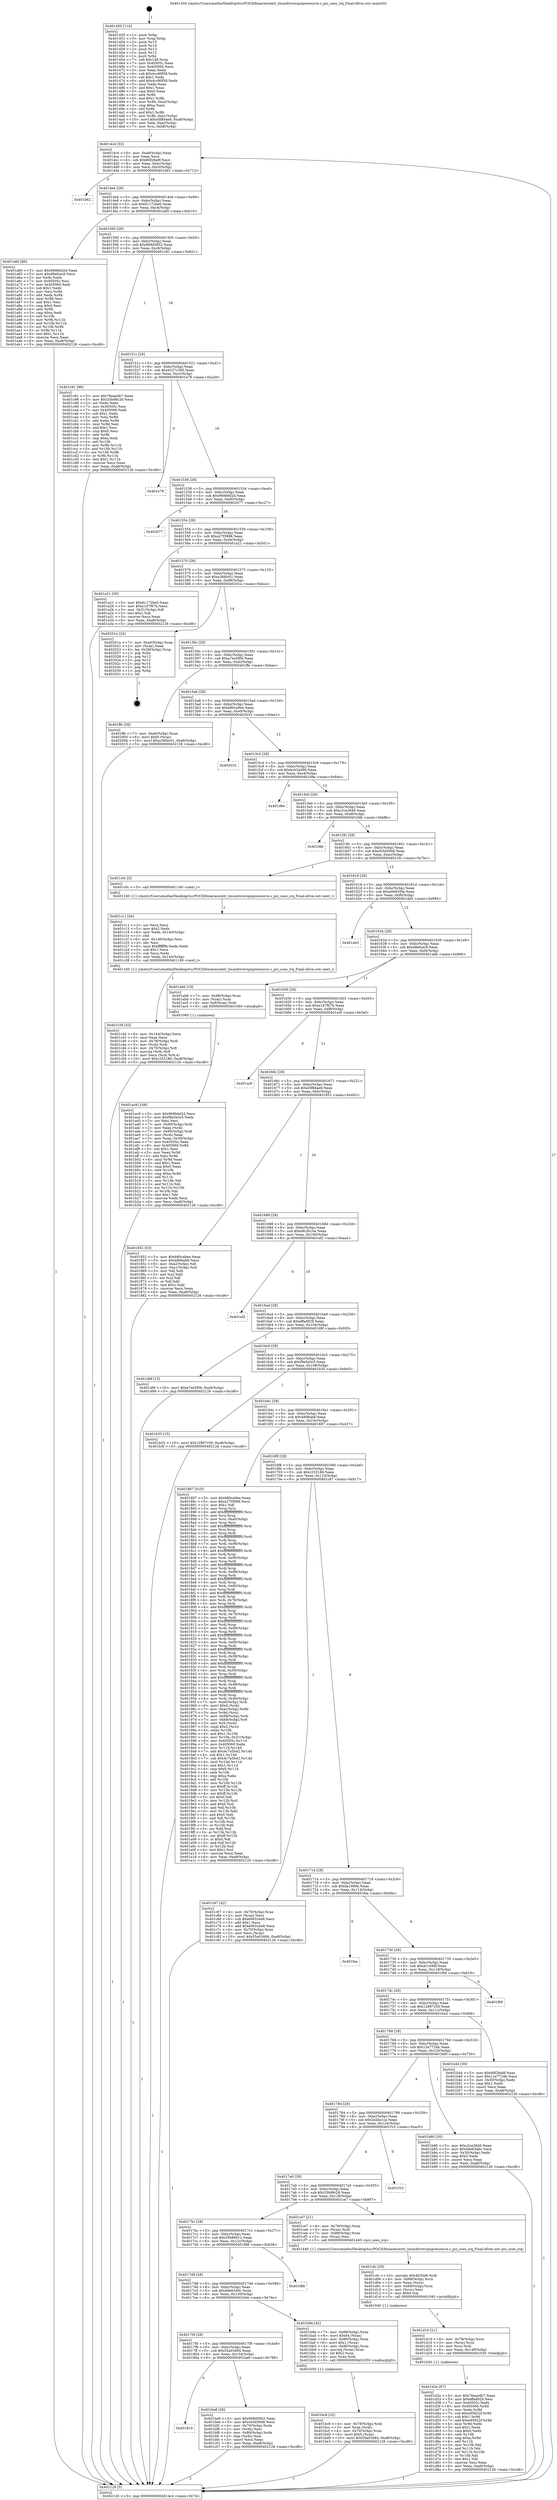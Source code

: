 digraph "0x401450" {
  label = "0x401450 (/mnt/c/Users/mathe/Desktop/tcc/POCII/binaries/extr_linuxdriverspnpresource.c_pci_uses_irq_Final-ollvm.out::main(0))"
  labelloc = "t"
  node[shape=record]

  Entry [label="",width=0.3,height=0.3,shape=circle,fillcolor=black,style=filled]
  "0x4014c4" [label="{
     0x4014c4 [32]\l
     | [instrs]\l
     &nbsp;&nbsp;0x4014c4 \<+6\>: mov -0xa8(%rbp),%eax\l
     &nbsp;&nbsp;0x4014ca \<+2\>: mov %eax,%ecx\l
     &nbsp;&nbsp;0x4014cc \<+6\>: sub $0x80f28a9f,%ecx\l
     &nbsp;&nbsp;0x4014d2 \<+6\>: mov %eax,-0xbc(%rbp)\l
     &nbsp;&nbsp;0x4014d8 \<+6\>: mov %ecx,-0xc0(%rbp)\l
     &nbsp;&nbsp;0x4014de \<+6\>: je 0000000000401b62 \<main+0x712\>\l
  }"]
  "0x401b62" [label="{
     0x401b62\l
  }", style=dashed]
  "0x4014e4" [label="{
     0x4014e4 [28]\l
     | [instrs]\l
     &nbsp;&nbsp;0x4014e4 \<+5\>: jmp 00000000004014e9 \<main+0x99\>\l
     &nbsp;&nbsp;0x4014e9 \<+6\>: mov -0xbc(%rbp),%eax\l
     &nbsp;&nbsp;0x4014ef \<+5\>: sub $0x81172be0,%eax\l
     &nbsp;&nbsp;0x4014f4 \<+6\>: mov %eax,-0xc4(%rbp)\l
     &nbsp;&nbsp;0x4014fa \<+6\>: je 0000000000401a60 \<main+0x610\>\l
  }"]
  Exit [label="",width=0.3,height=0.3,shape=circle,fillcolor=black,style=filled,peripheries=2]
  "0x401a60" [label="{
     0x401a60 [86]\l
     | [instrs]\l
     &nbsp;&nbsp;0x401a60 \<+5\>: mov $0x969b6d2d,%eax\l
     &nbsp;&nbsp;0x401a65 \<+5\>: mov $0xd8efcac9,%ecx\l
     &nbsp;&nbsp;0x401a6a \<+2\>: xor %edx,%edx\l
     &nbsp;&nbsp;0x401a6c \<+7\>: mov 0x40505c,%esi\l
     &nbsp;&nbsp;0x401a73 \<+7\>: mov 0x405060,%edi\l
     &nbsp;&nbsp;0x401a7a \<+3\>: sub $0x1,%edx\l
     &nbsp;&nbsp;0x401a7d \<+3\>: mov %esi,%r8d\l
     &nbsp;&nbsp;0x401a80 \<+3\>: add %edx,%r8d\l
     &nbsp;&nbsp;0x401a83 \<+4\>: imul %r8d,%esi\l
     &nbsp;&nbsp;0x401a87 \<+3\>: and $0x1,%esi\l
     &nbsp;&nbsp;0x401a8a \<+3\>: cmp $0x0,%esi\l
     &nbsp;&nbsp;0x401a8d \<+4\>: sete %r9b\l
     &nbsp;&nbsp;0x401a91 \<+3\>: cmp $0xa,%edi\l
     &nbsp;&nbsp;0x401a94 \<+4\>: setl %r10b\l
     &nbsp;&nbsp;0x401a98 \<+3\>: mov %r9b,%r11b\l
     &nbsp;&nbsp;0x401a9b \<+3\>: and %r10b,%r11b\l
     &nbsp;&nbsp;0x401a9e \<+3\>: xor %r10b,%r9b\l
     &nbsp;&nbsp;0x401aa1 \<+3\>: or %r9b,%r11b\l
     &nbsp;&nbsp;0x401aa4 \<+4\>: test $0x1,%r11b\l
     &nbsp;&nbsp;0x401aa8 \<+3\>: cmovne %ecx,%eax\l
     &nbsp;&nbsp;0x401aab \<+6\>: mov %eax,-0xa8(%rbp)\l
     &nbsp;&nbsp;0x401ab1 \<+5\>: jmp 0000000000402126 \<main+0xcd6\>\l
  }"]
  "0x401500" [label="{
     0x401500 [28]\l
     | [instrs]\l
     &nbsp;&nbsp;0x401500 \<+5\>: jmp 0000000000401505 \<main+0xb5\>\l
     &nbsp;&nbsp;0x401505 \<+6\>: mov -0xbc(%rbp),%eax\l
     &nbsp;&nbsp;0x40150b \<+5\>: sub $0x908d5852,%eax\l
     &nbsp;&nbsp;0x401510 \<+6\>: mov %eax,-0xc8(%rbp)\l
     &nbsp;&nbsp;0x401516 \<+6\>: je 0000000000401c91 \<main+0x841\>\l
  }"]
  "0x401d2e" [label="{
     0x401d2e [97]\l
     | [instrs]\l
     &nbsp;&nbsp;0x401d2e \<+5\>: mov $0x76eae4b7,%eax\l
     &nbsp;&nbsp;0x401d33 \<+5\>: mov $0xeffad929,%esi\l
     &nbsp;&nbsp;0x401d38 \<+7\>: mov 0x40505c,%edx\l
     &nbsp;&nbsp;0x401d3f \<+8\>: mov 0x405060,%r8d\l
     &nbsp;&nbsp;0x401d47 \<+3\>: mov %edx,%r9d\l
     &nbsp;&nbsp;0x401d4a \<+7\>: sub $0xe95622f,%r9d\l
     &nbsp;&nbsp;0x401d51 \<+4\>: sub $0x1,%r9d\l
     &nbsp;&nbsp;0x401d55 \<+7\>: add $0xe95622f,%r9d\l
     &nbsp;&nbsp;0x401d5c \<+4\>: imul %r9d,%edx\l
     &nbsp;&nbsp;0x401d60 \<+3\>: and $0x1,%edx\l
     &nbsp;&nbsp;0x401d63 \<+3\>: cmp $0x0,%edx\l
     &nbsp;&nbsp;0x401d66 \<+4\>: sete %r10b\l
     &nbsp;&nbsp;0x401d6a \<+4\>: cmp $0xa,%r8d\l
     &nbsp;&nbsp;0x401d6e \<+4\>: setl %r11b\l
     &nbsp;&nbsp;0x401d72 \<+3\>: mov %r10b,%bl\l
     &nbsp;&nbsp;0x401d75 \<+3\>: and %r11b,%bl\l
     &nbsp;&nbsp;0x401d78 \<+3\>: xor %r11b,%r10b\l
     &nbsp;&nbsp;0x401d7b \<+3\>: or %r10b,%bl\l
     &nbsp;&nbsp;0x401d7e \<+3\>: test $0x1,%bl\l
     &nbsp;&nbsp;0x401d81 \<+3\>: cmovne %esi,%eax\l
     &nbsp;&nbsp;0x401d84 \<+6\>: mov %eax,-0xa8(%rbp)\l
     &nbsp;&nbsp;0x401d8a \<+5\>: jmp 0000000000402126 \<main+0xcd6\>\l
  }"]
  "0x401c91" [label="{
     0x401c91 [86]\l
     | [instrs]\l
     &nbsp;&nbsp;0x401c91 \<+5\>: mov $0x76eae4b7,%eax\l
     &nbsp;&nbsp;0x401c96 \<+5\>: mov $0x33b98c26,%ecx\l
     &nbsp;&nbsp;0x401c9b \<+2\>: xor %edx,%edx\l
     &nbsp;&nbsp;0x401c9d \<+7\>: mov 0x40505c,%esi\l
     &nbsp;&nbsp;0x401ca4 \<+7\>: mov 0x405060,%edi\l
     &nbsp;&nbsp;0x401cab \<+3\>: sub $0x1,%edx\l
     &nbsp;&nbsp;0x401cae \<+3\>: mov %esi,%r8d\l
     &nbsp;&nbsp;0x401cb1 \<+3\>: add %edx,%r8d\l
     &nbsp;&nbsp;0x401cb4 \<+4\>: imul %r8d,%esi\l
     &nbsp;&nbsp;0x401cb8 \<+3\>: and $0x1,%esi\l
     &nbsp;&nbsp;0x401cbb \<+3\>: cmp $0x0,%esi\l
     &nbsp;&nbsp;0x401cbe \<+4\>: sete %r9b\l
     &nbsp;&nbsp;0x401cc2 \<+3\>: cmp $0xa,%edi\l
     &nbsp;&nbsp;0x401cc5 \<+4\>: setl %r10b\l
     &nbsp;&nbsp;0x401cc9 \<+3\>: mov %r9b,%r11b\l
     &nbsp;&nbsp;0x401ccc \<+3\>: and %r10b,%r11b\l
     &nbsp;&nbsp;0x401ccf \<+3\>: xor %r10b,%r9b\l
     &nbsp;&nbsp;0x401cd2 \<+3\>: or %r9b,%r11b\l
     &nbsp;&nbsp;0x401cd5 \<+4\>: test $0x1,%r11b\l
     &nbsp;&nbsp;0x401cd9 \<+3\>: cmovne %ecx,%eax\l
     &nbsp;&nbsp;0x401cdc \<+6\>: mov %eax,-0xa8(%rbp)\l
     &nbsp;&nbsp;0x401ce2 \<+5\>: jmp 0000000000402126 \<main+0xcd6\>\l
  }"]
  "0x40151c" [label="{
     0x40151c [28]\l
     | [instrs]\l
     &nbsp;&nbsp;0x40151c \<+5\>: jmp 0000000000401521 \<main+0xd1\>\l
     &nbsp;&nbsp;0x401521 \<+6\>: mov -0xbc(%rbp),%eax\l
     &nbsp;&nbsp;0x401527 \<+5\>: sub $0x9227c295,%eax\l
     &nbsp;&nbsp;0x40152c \<+6\>: mov %eax,-0xcc(%rbp)\l
     &nbsp;&nbsp;0x401532 \<+6\>: je 0000000000401e78 \<main+0xa28\>\l
  }"]
  "0x401d19" [label="{
     0x401d19 [21]\l
     | [instrs]\l
     &nbsp;&nbsp;0x401d19 \<+4\>: mov -0x78(%rbp),%rcx\l
     &nbsp;&nbsp;0x401d1d \<+3\>: mov (%rcx),%rcx\l
     &nbsp;&nbsp;0x401d20 \<+3\>: mov %rcx,%rdi\l
     &nbsp;&nbsp;0x401d23 \<+6\>: mov %eax,-0x148(%rbp)\l
     &nbsp;&nbsp;0x401d29 \<+5\>: call 0000000000401030 \<free@plt\>\l
     | [calls]\l
     &nbsp;&nbsp;0x401030 \{1\} (unknown)\l
  }"]
  "0x401e78" [label="{
     0x401e78\l
  }", style=dashed]
  "0x401538" [label="{
     0x401538 [28]\l
     | [instrs]\l
     &nbsp;&nbsp;0x401538 \<+5\>: jmp 000000000040153d \<main+0xed\>\l
     &nbsp;&nbsp;0x40153d \<+6\>: mov -0xbc(%rbp),%eax\l
     &nbsp;&nbsp;0x401543 \<+5\>: sub $0x969b6d2d,%eax\l
     &nbsp;&nbsp;0x401548 \<+6\>: mov %eax,-0xd0(%rbp)\l
     &nbsp;&nbsp;0x40154e \<+6\>: je 0000000000402077 \<main+0xc27\>\l
  }"]
  "0x401cfc" [label="{
     0x401cfc [29]\l
     | [instrs]\l
     &nbsp;&nbsp;0x401cfc \<+10\>: movabs $0x4030d6,%rdi\l
     &nbsp;&nbsp;0x401d06 \<+4\>: mov -0x68(%rbp),%rcx\l
     &nbsp;&nbsp;0x401d0a \<+2\>: mov %eax,(%rcx)\l
     &nbsp;&nbsp;0x401d0c \<+4\>: mov -0x68(%rbp),%rcx\l
     &nbsp;&nbsp;0x401d10 \<+2\>: mov (%rcx),%esi\l
     &nbsp;&nbsp;0x401d12 \<+2\>: mov $0x0,%al\l
     &nbsp;&nbsp;0x401d14 \<+5\>: call 0000000000401040 \<printf@plt\>\l
     | [calls]\l
     &nbsp;&nbsp;0x401040 \{1\} (unknown)\l
  }"]
  "0x402077" [label="{
     0x402077\l
  }", style=dashed]
  "0x401554" [label="{
     0x401554 [28]\l
     | [instrs]\l
     &nbsp;&nbsp;0x401554 \<+5\>: jmp 0000000000401559 \<main+0x109\>\l
     &nbsp;&nbsp;0x401559 \<+6\>: mov -0xbc(%rbp),%eax\l
     &nbsp;&nbsp;0x40155f \<+5\>: sub $0xa27f3888,%eax\l
     &nbsp;&nbsp;0x401564 \<+6\>: mov %eax,-0xd4(%rbp)\l
     &nbsp;&nbsp;0x40156a \<+6\>: je 0000000000401a21 \<main+0x5d1\>\l
  }"]
  "0x401c3d" [label="{
     0x401c3d [42]\l
     | [instrs]\l
     &nbsp;&nbsp;0x401c3d \<+6\>: mov -0x144(%rbp),%ecx\l
     &nbsp;&nbsp;0x401c43 \<+3\>: imul %eax,%ecx\l
     &nbsp;&nbsp;0x401c46 \<+4\>: mov -0x78(%rbp),%rdi\l
     &nbsp;&nbsp;0x401c4a \<+3\>: mov (%rdi),%rdi\l
     &nbsp;&nbsp;0x401c4d \<+4\>: mov -0x70(%rbp),%r8\l
     &nbsp;&nbsp;0x401c51 \<+3\>: movslq (%r8),%r8\l
     &nbsp;&nbsp;0x401c54 \<+4\>: mov %ecx,(%rdi,%r8,4)\l
     &nbsp;&nbsp;0x401c58 \<+10\>: movl $0xc233186,-0xa8(%rbp)\l
     &nbsp;&nbsp;0x401c62 \<+5\>: jmp 0000000000402126 \<main+0xcd6\>\l
  }"]
  "0x401a21" [label="{
     0x401a21 [30]\l
     | [instrs]\l
     &nbsp;&nbsp;0x401a21 \<+5\>: mov $0x81172be0,%eax\l
     &nbsp;&nbsp;0x401a26 \<+5\>: mov $0xe1d7f67b,%ecx\l
     &nbsp;&nbsp;0x401a2b \<+3\>: mov -0x31(%rbp),%dl\l
     &nbsp;&nbsp;0x401a2e \<+3\>: test $0x1,%dl\l
     &nbsp;&nbsp;0x401a31 \<+3\>: cmovne %ecx,%eax\l
     &nbsp;&nbsp;0x401a34 \<+6\>: mov %eax,-0xa8(%rbp)\l
     &nbsp;&nbsp;0x401a3a \<+5\>: jmp 0000000000402126 \<main+0xcd6\>\l
  }"]
  "0x401570" [label="{
     0x401570 [28]\l
     | [instrs]\l
     &nbsp;&nbsp;0x401570 \<+5\>: jmp 0000000000401575 \<main+0x125\>\l
     &nbsp;&nbsp;0x401575 \<+6\>: mov -0xbc(%rbp),%eax\l
     &nbsp;&nbsp;0x40157b \<+5\>: sub $0xa36fdc01,%eax\l
     &nbsp;&nbsp;0x401580 \<+6\>: mov %eax,-0xd8(%rbp)\l
     &nbsp;&nbsp;0x401586 \<+6\>: je 000000000040201a \<main+0xbca\>\l
  }"]
  "0x401c11" [label="{
     0x401c11 [44]\l
     | [instrs]\l
     &nbsp;&nbsp;0x401c11 \<+2\>: xor %ecx,%ecx\l
     &nbsp;&nbsp;0x401c13 \<+5\>: mov $0x2,%edx\l
     &nbsp;&nbsp;0x401c18 \<+6\>: mov %edx,-0x140(%rbp)\l
     &nbsp;&nbsp;0x401c1e \<+1\>: cltd\l
     &nbsp;&nbsp;0x401c1f \<+6\>: mov -0x140(%rbp),%esi\l
     &nbsp;&nbsp;0x401c25 \<+2\>: idiv %esi\l
     &nbsp;&nbsp;0x401c27 \<+6\>: imul $0xfffffffe,%edx,%edx\l
     &nbsp;&nbsp;0x401c2d \<+3\>: sub $0x1,%ecx\l
     &nbsp;&nbsp;0x401c30 \<+2\>: sub %ecx,%edx\l
     &nbsp;&nbsp;0x401c32 \<+6\>: mov %edx,-0x144(%rbp)\l
     &nbsp;&nbsp;0x401c38 \<+5\>: call 0000000000401160 \<next_i\>\l
     | [calls]\l
     &nbsp;&nbsp;0x401160 \{1\} (/mnt/c/Users/mathe/Desktop/tcc/POCII/binaries/extr_linuxdriverspnpresource.c_pci_uses_irq_Final-ollvm.out::next_i)\l
  }"]
  "0x40201a" [label="{
     0x40201a [24]\l
     | [instrs]\l
     &nbsp;&nbsp;0x40201a \<+7\>: mov -0xa0(%rbp),%rax\l
     &nbsp;&nbsp;0x402021 \<+2\>: mov (%rax),%eax\l
     &nbsp;&nbsp;0x402023 \<+4\>: lea -0x28(%rbp),%rsp\l
     &nbsp;&nbsp;0x402027 \<+1\>: pop %rbx\l
     &nbsp;&nbsp;0x402028 \<+2\>: pop %r12\l
     &nbsp;&nbsp;0x40202a \<+2\>: pop %r13\l
     &nbsp;&nbsp;0x40202c \<+2\>: pop %r14\l
     &nbsp;&nbsp;0x40202e \<+2\>: pop %r15\l
     &nbsp;&nbsp;0x402030 \<+1\>: pop %rbp\l
     &nbsp;&nbsp;0x402031 \<+1\>: ret\l
  }"]
  "0x40158c" [label="{
     0x40158c [28]\l
     | [instrs]\l
     &nbsp;&nbsp;0x40158c \<+5\>: jmp 0000000000401591 \<main+0x141\>\l
     &nbsp;&nbsp;0x401591 \<+6\>: mov -0xbc(%rbp),%eax\l
     &nbsp;&nbsp;0x401597 \<+5\>: sub $0xa7ee5f06,%eax\l
     &nbsp;&nbsp;0x40159c \<+6\>: mov %eax,-0xdc(%rbp)\l
     &nbsp;&nbsp;0x4015a2 \<+6\>: je 0000000000401ffe \<main+0xbae\>\l
  }"]
  "0x401810" [label="{
     0x401810\l
  }", style=dashed]
  "0x401ffe" [label="{
     0x401ffe [28]\l
     | [instrs]\l
     &nbsp;&nbsp;0x401ffe \<+7\>: mov -0xa0(%rbp),%rax\l
     &nbsp;&nbsp;0x402005 \<+6\>: movl $0x0,(%rax)\l
     &nbsp;&nbsp;0x40200b \<+10\>: movl $0xa36fdc01,-0xa8(%rbp)\l
     &nbsp;&nbsp;0x402015 \<+5\>: jmp 0000000000402126 \<main+0xcd6\>\l
  }"]
  "0x4015a8" [label="{
     0x4015a8 [28]\l
     | [instrs]\l
     &nbsp;&nbsp;0x4015a8 \<+5\>: jmp 00000000004015ad \<main+0x15d\>\l
     &nbsp;&nbsp;0x4015ad \<+6\>: mov -0xbc(%rbp),%eax\l
     &nbsp;&nbsp;0x4015b3 \<+5\>: sub $0xb80ca9ee,%eax\l
     &nbsp;&nbsp;0x4015b8 \<+6\>: mov %eax,-0xe0(%rbp)\l
     &nbsp;&nbsp;0x4015be \<+6\>: je 0000000000402032 \<main+0xbe2\>\l
  }"]
  "0x401be8" [label="{
     0x401be8 [36]\l
     | [instrs]\l
     &nbsp;&nbsp;0x401be8 \<+5\>: mov $0x908d5852,%eax\l
     &nbsp;&nbsp;0x401bed \<+5\>: mov $0xc63d30b8,%ecx\l
     &nbsp;&nbsp;0x401bf2 \<+4\>: mov -0x70(%rbp),%rdx\l
     &nbsp;&nbsp;0x401bf6 \<+2\>: mov (%rdx),%esi\l
     &nbsp;&nbsp;0x401bf8 \<+4\>: mov -0x80(%rbp),%rdx\l
     &nbsp;&nbsp;0x401bfc \<+2\>: cmp (%rdx),%esi\l
     &nbsp;&nbsp;0x401bfe \<+3\>: cmovl %ecx,%eax\l
     &nbsp;&nbsp;0x401c01 \<+6\>: mov %eax,-0xa8(%rbp)\l
     &nbsp;&nbsp;0x401c07 \<+5\>: jmp 0000000000402126 \<main+0xcd6\>\l
  }"]
  "0x402032" [label="{
     0x402032\l
  }", style=dashed]
  "0x4015c4" [label="{
     0x4015c4 [28]\l
     | [instrs]\l
     &nbsp;&nbsp;0x4015c4 \<+5\>: jmp 00000000004015c9 \<main+0x179\>\l
     &nbsp;&nbsp;0x4015c9 \<+6\>: mov -0xbc(%rbp),%eax\l
     &nbsp;&nbsp;0x4015cf \<+5\>: sub $0xbcb3a599,%eax\l
     &nbsp;&nbsp;0x4015d4 \<+6\>: mov %eax,-0xe4(%rbp)\l
     &nbsp;&nbsp;0x4015da \<+6\>: je 0000000000401d9e \<main+0x94e\>\l
  }"]
  "0x401bc8" [label="{
     0x401bc8 [32]\l
     | [instrs]\l
     &nbsp;&nbsp;0x401bc8 \<+4\>: mov -0x78(%rbp),%rdi\l
     &nbsp;&nbsp;0x401bcc \<+3\>: mov %rax,(%rdi)\l
     &nbsp;&nbsp;0x401bcf \<+4\>: mov -0x70(%rbp),%rax\l
     &nbsp;&nbsp;0x401bd3 \<+6\>: movl $0x0,(%rax)\l
     &nbsp;&nbsp;0x401bd9 \<+10\>: movl $0x55a03484,-0xa8(%rbp)\l
     &nbsp;&nbsp;0x401be3 \<+5\>: jmp 0000000000402126 \<main+0xcd6\>\l
  }"]
  "0x401d9e" [label="{
     0x401d9e\l
  }", style=dashed]
  "0x4015e0" [label="{
     0x4015e0 [28]\l
     | [instrs]\l
     &nbsp;&nbsp;0x4015e0 \<+5\>: jmp 00000000004015e5 \<main+0x195\>\l
     &nbsp;&nbsp;0x4015e5 \<+6\>: mov -0xbc(%rbp),%eax\l
     &nbsp;&nbsp;0x4015eb \<+5\>: sub $0xc2ce2640,%eax\l
     &nbsp;&nbsp;0x4015f0 \<+6\>: mov %eax,-0xe8(%rbp)\l
     &nbsp;&nbsp;0x4015f6 \<+6\>: je 0000000000401fdb \<main+0xb8b\>\l
  }"]
  "0x4017f4" [label="{
     0x4017f4 [28]\l
     | [instrs]\l
     &nbsp;&nbsp;0x4017f4 \<+5\>: jmp 00000000004017f9 \<main+0x3a9\>\l
     &nbsp;&nbsp;0x4017f9 \<+6\>: mov -0xbc(%rbp),%eax\l
     &nbsp;&nbsp;0x4017ff \<+5\>: sub $0x55a03484,%eax\l
     &nbsp;&nbsp;0x401804 \<+6\>: mov %eax,-0x134(%rbp)\l
     &nbsp;&nbsp;0x40180a \<+6\>: je 0000000000401be8 \<main+0x798\>\l
  }"]
  "0x401fdb" [label="{
     0x401fdb\l
  }", style=dashed]
  "0x4015fc" [label="{
     0x4015fc [28]\l
     | [instrs]\l
     &nbsp;&nbsp;0x4015fc \<+5\>: jmp 0000000000401601 \<main+0x1b1\>\l
     &nbsp;&nbsp;0x401601 \<+6\>: mov -0xbc(%rbp),%eax\l
     &nbsp;&nbsp;0x401607 \<+5\>: sub $0xc63d30b8,%eax\l
     &nbsp;&nbsp;0x40160c \<+6\>: mov %eax,-0xec(%rbp)\l
     &nbsp;&nbsp;0x401612 \<+6\>: je 0000000000401c0c \<main+0x7bc\>\l
  }"]
  "0x401b9e" [label="{
     0x401b9e [42]\l
     | [instrs]\l
     &nbsp;&nbsp;0x401b9e \<+7\>: mov -0x88(%rbp),%rax\l
     &nbsp;&nbsp;0x401ba5 \<+6\>: movl $0x64,(%rax)\l
     &nbsp;&nbsp;0x401bab \<+4\>: mov -0x80(%rbp),%rax\l
     &nbsp;&nbsp;0x401baf \<+6\>: movl $0x1,(%rax)\l
     &nbsp;&nbsp;0x401bb5 \<+4\>: mov -0x80(%rbp),%rax\l
     &nbsp;&nbsp;0x401bb9 \<+3\>: movslq (%rax),%rax\l
     &nbsp;&nbsp;0x401bbc \<+4\>: shl $0x2,%rax\l
     &nbsp;&nbsp;0x401bc0 \<+3\>: mov %rax,%rdi\l
     &nbsp;&nbsp;0x401bc3 \<+5\>: call 0000000000401050 \<malloc@plt\>\l
     | [calls]\l
     &nbsp;&nbsp;0x401050 \{1\} (unknown)\l
  }"]
  "0x401c0c" [label="{
     0x401c0c [5]\l
     | [instrs]\l
     &nbsp;&nbsp;0x401c0c \<+5\>: call 0000000000401160 \<next_i\>\l
     | [calls]\l
     &nbsp;&nbsp;0x401160 \{1\} (/mnt/c/Users/mathe/Desktop/tcc/POCII/binaries/extr_linuxdriverspnpresource.c_pci_uses_irq_Final-ollvm.out::next_i)\l
  }"]
  "0x401618" [label="{
     0x401618 [28]\l
     | [instrs]\l
     &nbsp;&nbsp;0x401618 \<+5\>: jmp 000000000040161d \<main+0x1cd\>\l
     &nbsp;&nbsp;0x40161d \<+6\>: mov -0xbc(%rbp),%eax\l
     &nbsp;&nbsp;0x401623 \<+5\>: sub $0xd0e835fa,%eax\l
     &nbsp;&nbsp;0x401628 \<+6\>: mov %eax,-0xf0(%rbp)\l
     &nbsp;&nbsp;0x40162e \<+6\>: je 0000000000401de5 \<main+0x995\>\l
  }"]
  "0x4017d8" [label="{
     0x4017d8 [28]\l
     | [instrs]\l
     &nbsp;&nbsp;0x4017d8 \<+5\>: jmp 00000000004017dd \<main+0x38d\>\l
     &nbsp;&nbsp;0x4017dd \<+6\>: mov -0xbc(%rbp),%eax\l
     &nbsp;&nbsp;0x4017e3 \<+5\>: sub $0x49e63ddc,%eax\l
     &nbsp;&nbsp;0x4017e8 \<+6\>: mov %eax,-0x130(%rbp)\l
     &nbsp;&nbsp;0x4017ee \<+6\>: je 0000000000401b9e \<main+0x74e\>\l
  }"]
  "0x401de5" [label="{
     0x401de5\l
  }", style=dashed]
  "0x401634" [label="{
     0x401634 [28]\l
     | [instrs]\l
     &nbsp;&nbsp;0x401634 \<+5\>: jmp 0000000000401639 \<main+0x1e9\>\l
     &nbsp;&nbsp;0x401639 \<+6\>: mov -0xbc(%rbp),%eax\l
     &nbsp;&nbsp;0x40163f \<+5\>: sub $0xd8efcac9,%eax\l
     &nbsp;&nbsp;0x401644 \<+6\>: mov %eax,-0xf4(%rbp)\l
     &nbsp;&nbsp;0x40164a \<+6\>: je 0000000000401ab6 \<main+0x666\>\l
  }"]
  "0x401f88" [label="{
     0x401f88\l
  }", style=dashed]
  "0x401ab6" [label="{
     0x401ab6 [19]\l
     | [instrs]\l
     &nbsp;&nbsp;0x401ab6 \<+7\>: mov -0x98(%rbp),%rax\l
     &nbsp;&nbsp;0x401abd \<+3\>: mov (%rax),%rax\l
     &nbsp;&nbsp;0x401ac0 \<+4\>: mov 0x8(%rax),%rdi\l
     &nbsp;&nbsp;0x401ac4 \<+5\>: call 0000000000401060 \<atoi@plt\>\l
     | [calls]\l
     &nbsp;&nbsp;0x401060 \{1\} (unknown)\l
  }"]
  "0x401650" [label="{
     0x401650 [28]\l
     | [instrs]\l
     &nbsp;&nbsp;0x401650 \<+5\>: jmp 0000000000401655 \<main+0x205\>\l
     &nbsp;&nbsp;0x401655 \<+6\>: mov -0xbc(%rbp),%eax\l
     &nbsp;&nbsp;0x40165b \<+5\>: sub $0xe1d7f67b,%eax\l
     &nbsp;&nbsp;0x401660 \<+6\>: mov %eax,-0xf8(%rbp)\l
     &nbsp;&nbsp;0x401666 \<+6\>: je 0000000000401a3f \<main+0x5ef\>\l
  }"]
  "0x4017bc" [label="{
     0x4017bc [28]\l
     | [instrs]\l
     &nbsp;&nbsp;0x4017bc \<+5\>: jmp 00000000004017c1 \<main+0x371\>\l
     &nbsp;&nbsp;0x4017c1 \<+6\>: mov -0xbc(%rbp),%eax\l
     &nbsp;&nbsp;0x4017c7 \<+5\>: sub $0x35b86612,%eax\l
     &nbsp;&nbsp;0x4017cc \<+6\>: mov %eax,-0x12c(%rbp)\l
     &nbsp;&nbsp;0x4017d2 \<+6\>: je 0000000000401f88 \<main+0xb38\>\l
  }"]
  "0x401a3f" [label="{
     0x401a3f\l
  }", style=dashed]
  "0x40166c" [label="{
     0x40166c [28]\l
     | [instrs]\l
     &nbsp;&nbsp;0x40166c \<+5\>: jmp 0000000000401671 \<main+0x221\>\l
     &nbsp;&nbsp;0x401671 \<+6\>: mov -0xbc(%rbp),%eax\l
     &nbsp;&nbsp;0x401677 \<+5\>: sub $0xe5f84ae8,%eax\l
     &nbsp;&nbsp;0x40167c \<+6\>: mov %eax,-0xfc(%rbp)\l
     &nbsp;&nbsp;0x401682 \<+6\>: je 0000000000401852 \<main+0x402\>\l
  }"]
  "0x401ce7" [label="{
     0x401ce7 [21]\l
     | [instrs]\l
     &nbsp;&nbsp;0x401ce7 \<+4\>: mov -0x78(%rbp),%rax\l
     &nbsp;&nbsp;0x401ceb \<+3\>: mov (%rax),%rdi\l
     &nbsp;&nbsp;0x401cee \<+7\>: mov -0x88(%rbp),%rax\l
     &nbsp;&nbsp;0x401cf5 \<+2\>: mov (%rax),%esi\l
     &nbsp;&nbsp;0x401cf7 \<+5\>: call 0000000000401440 \<pci_uses_irq\>\l
     | [calls]\l
     &nbsp;&nbsp;0x401440 \{1\} (/mnt/c/Users/mathe/Desktop/tcc/POCII/binaries/extr_linuxdriverspnpresource.c_pci_uses_irq_Final-ollvm.out::pci_uses_irq)\l
  }"]
  "0x401852" [label="{
     0x401852 [53]\l
     | [instrs]\l
     &nbsp;&nbsp;0x401852 \<+5\>: mov $0xb80ca9ee,%eax\l
     &nbsp;&nbsp;0x401857 \<+5\>: mov $0x4806ab8,%ecx\l
     &nbsp;&nbsp;0x40185c \<+6\>: mov -0xa2(%rbp),%dl\l
     &nbsp;&nbsp;0x401862 \<+7\>: mov -0xa1(%rbp),%sil\l
     &nbsp;&nbsp;0x401869 \<+3\>: mov %dl,%dil\l
     &nbsp;&nbsp;0x40186c \<+3\>: and %sil,%dil\l
     &nbsp;&nbsp;0x40186f \<+3\>: xor %sil,%dl\l
     &nbsp;&nbsp;0x401872 \<+3\>: or %dl,%dil\l
     &nbsp;&nbsp;0x401875 \<+4\>: test $0x1,%dil\l
     &nbsp;&nbsp;0x401879 \<+3\>: cmovne %ecx,%eax\l
     &nbsp;&nbsp;0x40187c \<+6\>: mov %eax,-0xa8(%rbp)\l
     &nbsp;&nbsp;0x401882 \<+5\>: jmp 0000000000402126 \<main+0xcd6\>\l
  }"]
  "0x401688" [label="{
     0x401688 [28]\l
     | [instrs]\l
     &nbsp;&nbsp;0x401688 \<+5\>: jmp 000000000040168d \<main+0x23d\>\l
     &nbsp;&nbsp;0x40168d \<+6\>: mov -0xbc(%rbp),%eax\l
     &nbsp;&nbsp;0x401693 \<+5\>: sub $0xe9c3b16e,%eax\l
     &nbsp;&nbsp;0x401698 \<+6\>: mov %eax,-0x100(%rbp)\l
     &nbsp;&nbsp;0x40169e \<+6\>: je 0000000000401ef2 \<main+0xaa2\>\l
  }"]
  "0x402126" [label="{
     0x402126 [5]\l
     | [instrs]\l
     &nbsp;&nbsp;0x402126 \<+5\>: jmp 00000000004014c4 \<main+0x74\>\l
  }"]
  "0x401450" [label="{
     0x401450 [116]\l
     | [instrs]\l
     &nbsp;&nbsp;0x401450 \<+1\>: push %rbp\l
     &nbsp;&nbsp;0x401451 \<+3\>: mov %rsp,%rbp\l
     &nbsp;&nbsp;0x401454 \<+2\>: push %r15\l
     &nbsp;&nbsp;0x401456 \<+2\>: push %r14\l
     &nbsp;&nbsp;0x401458 \<+2\>: push %r13\l
     &nbsp;&nbsp;0x40145a \<+2\>: push %r12\l
     &nbsp;&nbsp;0x40145c \<+1\>: push %rbx\l
     &nbsp;&nbsp;0x40145d \<+7\>: sub $0x148,%rsp\l
     &nbsp;&nbsp;0x401464 \<+7\>: mov 0x40505c,%eax\l
     &nbsp;&nbsp;0x40146b \<+7\>: mov 0x405060,%ecx\l
     &nbsp;&nbsp;0x401472 \<+2\>: mov %eax,%edx\l
     &nbsp;&nbsp;0x401474 \<+6\>: sub $0x4cc90f38,%edx\l
     &nbsp;&nbsp;0x40147a \<+3\>: sub $0x1,%edx\l
     &nbsp;&nbsp;0x40147d \<+6\>: add $0x4cc90f38,%edx\l
     &nbsp;&nbsp;0x401483 \<+3\>: imul %edx,%eax\l
     &nbsp;&nbsp;0x401486 \<+3\>: and $0x1,%eax\l
     &nbsp;&nbsp;0x401489 \<+3\>: cmp $0x0,%eax\l
     &nbsp;&nbsp;0x40148c \<+4\>: sete %r8b\l
     &nbsp;&nbsp;0x401490 \<+4\>: and $0x1,%r8b\l
     &nbsp;&nbsp;0x401494 \<+7\>: mov %r8b,-0xa2(%rbp)\l
     &nbsp;&nbsp;0x40149b \<+3\>: cmp $0xa,%ecx\l
     &nbsp;&nbsp;0x40149e \<+4\>: setl %r8b\l
     &nbsp;&nbsp;0x4014a2 \<+4\>: and $0x1,%r8b\l
     &nbsp;&nbsp;0x4014a6 \<+7\>: mov %r8b,-0xa1(%rbp)\l
     &nbsp;&nbsp;0x4014ad \<+10\>: movl $0xe5f84ae8,-0xa8(%rbp)\l
     &nbsp;&nbsp;0x4014b7 \<+6\>: mov %edi,-0xac(%rbp)\l
     &nbsp;&nbsp;0x4014bd \<+7\>: mov %rsi,-0xb8(%rbp)\l
  }"]
  "0x4017a0" [label="{
     0x4017a0 [28]\l
     | [instrs]\l
     &nbsp;&nbsp;0x4017a0 \<+5\>: jmp 00000000004017a5 \<main+0x355\>\l
     &nbsp;&nbsp;0x4017a5 \<+6\>: mov -0xbc(%rbp),%eax\l
     &nbsp;&nbsp;0x4017ab \<+5\>: sub $0x33b98c26,%eax\l
     &nbsp;&nbsp;0x4017b0 \<+6\>: mov %eax,-0x128(%rbp)\l
     &nbsp;&nbsp;0x4017b6 \<+6\>: je 0000000000401ce7 \<main+0x897\>\l
  }"]
  "0x401ef2" [label="{
     0x401ef2\l
  }", style=dashed]
  "0x4016a4" [label="{
     0x4016a4 [28]\l
     | [instrs]\l
     &nbsp;&nbsp;0x4016a4 \<+5\>: jmp 00000000004016a9 \<main+0x259\>\l
     &nbsp;&nbsp;0x4016a9 \<+6\>: mov -0xbc(%rbp),%eax\l
     &nbsp;&nbsp;0x4016af \<+5\>: sub $0xeffad929,%eax\l
     &nbsp;&nbsp;0x4016b4 \<+6\>: mov %eax,-0x104(%rbp)\l
     &nbsp;&nbsp;0x4016ba \<+6\>: je 0000000000401d8f \<main+0x93f\>\l
  }"]
  "0x401f10" [label="{
     0x401f10\l
  }", style=dashed]
  "0x401d8f" [label="{
     0x401d8f [15]\l
     | [instrs]\l
     &nbsp;&nbsp;0x401d8f \<+10\>: movl $0xa7ee5f06,-0xa8(%rbp)\l
     &nbsp;&nbsp;0x401d99 \<+5\>: jmp 0000000000402126 \<main+0xcd6\>\l
  }"]
  "0x4016c0" [label="{
     0x4016c0 [28]\l
     | [instrs]\l
     &nbsp;&nbsp;0x4016c0 \<+5\>: jmp 00000000004016c5 \<main+0x275\>\l
     &nbsp;&nbsp;0x4016c5 \<+6\>: mov -0xbc(%rbp),%eax\l
     &nbsp;&nbsp;0x4016cb \<+5\>: sub $0xf9e5a5c5,%eax\l
     &nbsp;&nbsp;0x4016d0 \<+6\>: mov %eax,-0x108(%rbp)\l
     &nbsp;&nbsp;0x4016d6 \<+6\>: je 0000000000401b35 \<main+0x6e5\>\l
  }"]
  "0x401784" [label="{
     0x401784 [28]\l
     | [instrs]\l
     &nbsp;&nbsp;0x401784 \<+5\>: jmp 0000000000401789 \<main+0x339\>\l
     &nbsp;&nbsp;0x401789 \<+6\>: mov -0xbc(%rbp),%eax\l
     &nbsp;&nbsp;0x40178f \<+5\>: sub $0x2e2be1ca,%eax\l
     &nbsp;&nbsp;0x401794 \<+6\>: mov %eax,-0x124(%rbp)\l
     &nbsp;&nbsp;0x40179a \<+6\>: je 0000000000401f10 \<main+0xac0\>\l
  }"]
  "0x401b35" [label="{
     0x401b35 [15]\l
     | [instrs]\l
     &nbsp;&nbsp;0x401b35 \<+10\>: movl $0x12897c59,-0xa8(%rbp)\l
     &nbsp;&nbsp;0x401b3f \<+5\>: jmp 0000000000402126 \<main+0xcd6\>\l
  }"]
  "0x4016dc" [label="{
     0x4016dc [28]\l
     | [instrs]\l
     &nbsp;&nbsp;0x4016dc \<+5\>: jmp 00000000004016e1 \<main+0x291\>\l
     &nbsp;&nbsp;0x4016e1 \<+6\>: mov -0xbc(%rbp),%eax\l
     &nbsp;&nbsp;0x4016e7 \<+5\>: sub $0x4806ab8,%eax\l
     &nbsp;&nbsp;0x4016ec \<+6\>: mov %eax,-0x10c(%rbp)\l
     &nbsp;&nbsp;0x4016f2 \<+6\>: je 0000000000401887 \<main+0x437\>\l
  }"]
  "0x401b80" [label="{
     0x401b80 [30]\l
     | [instrs]\l
     &nbsp;&nbsp;0x401b80 \<+5\>: mov $0xc2ce2640,%eax\l
     &nbsp;&nbsp;0x401b85 \<+5\>: mov $0x49e63ddc,%ecx\l
     &nbsp;&nbsp;0x401b8a \<+3\>: mov -0x30(%rbp),%edx\l
     &nbsp;&nbsp;0x401b8d \<+3\>: cmp $0x0,%edx\l
     &nbsp;&nbsp;0x401b90 \<+3\>: cmove %ecx,%eax\l
     &nbsp;&nbsp;0x401b93 \<+6\>: mov %eax,-0xa8(%rbp)\l
     &nbsp;&nbsp;0x401b99 \<+5\>: jmp 0000000000402126 \<main+0xcd6\>\l
  }"]
  "0x401887" [label="{
     0x401887 [410]\l
     | [instrs]\l
     &nbsp;&nbsp;0x401887 \<+5\>: mov $0xb80ca9ee,%eax\l
     &nbsp;&nbsp;0x40188c \<+5\>: mov $0xa27f3888,%ecx\l
     &nbsp;&nbsp;0x401891 \<+2\>: mov $0x1,%dl\l
     &nbsp;&nbsp;0x401893 \<+3\>: mov %rsp,%rsi\l
     &nbsp;&nbsp;0x401896 \<+4\>: add $0xfffffffffffffff0,%rsi\l
     &nbsp;&nbsp;0x40189a \<+3\>: mov %rsi,%rsp\l
     &nbsp;&nbsp;0x40189d \<+7\>: mov %rsi,-0xa0(%rbp)\l
     &nbsp;&nbsp;0x4018a4 \<+3\>: mov %rsp,%rsi\l
     &nbsp;&nbsp;0x4018a7 \<+4\>: add $0xfffffffffffffff0,%rsi\l
     &nbsp;&nbsp;0x4018ab \<+3\>: mov %rsi,%rsp\l
     &nbsp;&nbsp;0x4018ae \<+3\>: mov %rsp,%rdi\l
     &nbsp;&nbsp;0x4018b1 \<+4\>: add $0xfffffffffffffff0,%rdi\l
     &nbsp;&nbsp;0x4018b5 \<+3\>: mov %rdi,%rsp\l
     &nbsp;&nbsp;0x4018b8 \<+7\>: mov %rdi,-0x98(%rbp)\l
     &nbsp;&nbsp;0x4018bf \<+3\>: mov %rsp,%rdi\l
     &nbsp;&nbsp;0x4018c2 \<+4\>: add $0xfffffffffffffff0,%rdi\l
     &nbsp;&nbsp;0x4018c6 \<+3\>: mov %rdi,%rsp\l
     &nbsp;&nbsp;0x4018c9 \<+7\>: mov %rdi,-0x90(%rbp)\l
     &nbsp;&nbsp;0x4018d0 \<+3\>: mov %rsp,%rdi\l
     &nbsp;&nbsp;0x4018d3 \<+4\>: add $0xfffffffffffffff0,%rdi\l
     &nbsp;&nbsp;0x4018d7 \<+3\>: mov %rdi,%rsp\l
     &nbsp;&nbsp;0x4018da \<+7\>: mov %rdi,-0x88(%rbp)\l
     &nbsp;&nbsp;0x4018e1 \<+3\>: mov %rsp,%rdi\l
     &nbsp;&nbsp;0x4018e4 \<+4\>: add $0xfffffffffffffff0,%rdi\l
     &nbsp;&nbsp;0x4018e8 \<+3\>: mov %rdi,%rsp\l
     &nbsp;&nbsp;0x4018eb \<+4\>: mov %rdi,-0x80(%rbp)\l
     &nbsp;&nbsp;0x4018ef \<+3\>: mov %rsp,%rdi\l
     &nbsp;&nbsp;0x4018f2 \<+4\>: add $0xfffffffffffffff0,%rdi\l
     &nbsp;&nbsp;0x4018f6 \<+3\>: mov %rdi,%rsp\l
     &nbsp;&nbsp;0x4018f9 \<+4\>: mov %rdi,-0x78(%rbp)\l
     &nbsp;&nbsp;0x4018fd \<+3\>: mov %rsp,%rdi\l
     &nbsp;&nbsp;0x401900 \<+4\>: add $0xfffffffffffffff0,%rdi\l
     &nbsp;&nbsp;0x401904 \<+3\>: mov %rdi,%rsp\l
     &nbsp;&nbsp;0x401907 \<+4\>: mov %rdi,-0x70(%rbp)\l
     &nbsp;&nbsp;0x40190b \<+3\>: mov %rsp,%rdi\l
     &nbsp;&nbsp;0x40190e \<+4\>: add $0xfffffffffffffff0,%rdi\l
     &nbsp;&nbsp;0x401912 \<+3\>: mov %rdi,%rsp\l
     &nbsp;&nbsp;0x401915 \<+4\>: mov %rdi,-0x68(%rbp)\l
     &nbsp;&nbsp;0x401919 \<+3\>: mov %rsp,%rdi\l
     &nbsp;&nbsp;0x40191c \<+4\>: add $0xfffffffffffffff0,%rdi\l
     &nbsp;&nbsp;0x401920 \<+3\>: mov %rdi,%rsp\l
     &nbsp;&nbsp;0x401923 \<+4\>: mov %rdi,-0x60(%rbp)\l
     &nbsp;&nbsp;0x401927 \<+3\>: mov %rsp,%rdi\l
     &nbsp;&nbsp;0x40192a \<+4\>: add $0xfffffffffffffff0,%rdi\l
     &nbsp;&nbsp;0x40192e \<+3\>: mov %rdi,%rsp\l
     &nbsp;&nbsp;0x401931 \<+4\>: mov %rdi,-0x58(%rbp)\l
     &nbsp;&nbsp;0x401935 \<+3\>: mov %rsp,%rdi\l
     &nbsp;&nbsp;0x401938 \<+4\>: add $0xfffffffffffffff0,%rdi\l
     &nbsp;&nbsp;0x40193c \<+3\>: mov %rdi,%rsp\l
     &nbsp;&nbsp;0x40193f \<+4\>: mov %rdi,-0x50(%rbp)\l
     &nbsp;&nbsp;0x401943 \<+3\>: mov %rsp,%rdi\l
     &nbsp;&nbsp;0x401946 \<+4\>: add $0xfffffffffffffff0,%rdi\l
     &nbsp;&nbsp;0x40194a \<+3\>: mov %rdi,%rsp\l
     &nbsp;&nbsp;0x40194d \<+4\>: mov %rdi,-0x48(%rbp)\l
     &nbsp;&nbsp;0x401951 \<+3\>: mov %rsp,%rdi\l
     &nbsp;&nbsp;0x401954 \<+4\>: add $0xfffffffffffffff0,%rdi\l
     &nbsp;&nbsp;0x401958 \<+3\>: mov %rdi,%rsp\l
     &nbsp;&nbsp;0x40195b \<+4\>: mov %rdi,-0x40(%rbp)\l
     &nbsp;&nbsp;0x40195f \<+7\>: mov -0xa0(%rbp),%rdi\l
     &nbsp;&nbsp;0x401966 \<+6\>: movl $0x0,(%rdi)\l
     &nbsp;&nbsp;0x40196c \<+7\>: mov -0xac(%rbp),%r8d\l
     &nbsp;&nbsp;0x401973 \<+3\>: mov %r8d,(%rsi)\l
     &nbsp;&nbsp;0x401976 \<+7\>: mov -0x98(%rbp),%rdi\l
     &nbsp;&nbsp;0x40197d \<+7\>: mov -0xb8(%rbp),%r9\l
     &nbsp;&nbsp;0x401984 \<+3\>: mov %r9,(%rdi)\l
     &nbsp;&nbsp;0x401987 \<+3\>: cmpl $0x2,(%rsi)\l
     &nbsp;&nbsp;0x40198a \<+4\>: setne %r10b\l
     &nbsp;&nbsp;0x40198e \<+4\>: and $0x1,%r10b\l
     &nbsp;&nbsp;0x401992 \<+4\>: mov %r10b,-0x31(%rbp)\l
     &nbsp;&nbsp;0x401996 \<+8\>: mov 0x40505c,%r11d\l
     &nbsp;&nbsp;0x40199e \<+7\>: mov 0x405060,%ebx\l
     &nbsp;&nbsp;0x4019a5 \<+3\>: mov %r11d,%r14d\l
     &nbsp;&nbsp;0x4019a8 \<+7\>: add $0x4c7a5b42,%r14d\l
     &nbsp;&nbsp;0x4019af \<+4\>: sub $0x1,%r14d\l
     &nbsp;&nbsp;0x4019b3 \<+7\>: sub $0x4c7a5b42,%r14d\l
     &nbsp;&nbsp;0x4019ba \<+4\>: imul %r14d,%r11d\l
     &nbsp;&nbsp;0x4019be \<+4\>: and $0x1,%r11d\l
     &nbsp;&nbsp;0x4019c2 \<+4\>: cmp $0x0,%r11d\l
     &nbsp;&nbsp;0x4019c6 \<+4\>: sete %r10b\l
     &nbsp;&nbsp;0x4019ca \<+3\>: cmp $0xa,%ebx\l
     &nbsp;&nbsp;0x4019cd \<+4\>: setl %r15b\l
     &nbsp;&nbsp;0x4019d1 \<+3\>: mov %r10b,%r12b\l
     &nbsp;&nbsp;0x4019d4 \<+4\>: xor $0xff,%r12b\l
     &nbsp;&nbsp;0x4019d8 \<+3\>: mov %r15b,%r13b\l
     &nbsp;&nbsp;0x4019db \<+4\>: xor $0xff,%r13b\l
     &nbsp;&nbsp;0x4019df \<+3\>: xor $0x0,%dl\l
     &nbsp;&nbsp;0x4019e2 \<+3\>: mov %r12b,%sil\l
     &nbsp;&nbsp;0x4019e5 \<+4\>: and $0x0,%sil\l
     &nbsp;&nbsp;0x4019e9 \<+3\>: and %dl,%r10b\l
     &nbsp;&nbsp;0x4019ec \<+3\>: mov %r13b,%dil\l
     &nbsp;&nbsp;0x4019ef \<+4\>: and $0x0,%dil\l
     &nbsp;&nbsp;0x4019f3 \<+3\>: and %dl,%r15b\l
     &nbsp;&nbsp;0x4019f6 \<+3\>: or %r10b,%sil\l
     &nbsp;&nbsp;0x4019f9 \<+3\>: or %r15b,%dil\l
     &nbsp;&nbsp;0x4019fc \<+3\>: xor %dil,%sil\l
     &nbsp;&nbsp;0x4019ff \<+3\>: or %r13b,%r12b\l
     &nbsp;&nbsp;0x401a02 \<+4\>: xor $0xff,%r12b\l
     &nbsp;&nbsp;0x401a06 \<+3\>: or $0x0,%dl\l
     &nbsp;&nbsp;0x401a09 \<+3\>: and %dl,%r12b\l
     &nbsp;&nbsp;0x401a0c \<+3\>: or %r12b,%sil\l
     &nbsp;&nbsp;0x401a0f \<+4\>: test $0x1,%sil\l
     &nbsp;&nbsp;0x401a13 \<+3\>: cmovne %ecx,%eax\l
     &nbsp;&nbsp;0x401a16 \<+6\>: mov %eax,-0xa8(%rbp)\l
     &nbsp;&nbsp;0x401a1c \<+5\>: jmp 0000000000402126 \<main+0xcd6\>\l
  }"]
  "0x4016f8" [label="{
     0x4016f8 [28]\l
     | [instrs]\l
     &nbsp;&nbsp;0x4016f8 \<+5\>: jmp 00000000004016fd \<main+0x2ad\>\l
     &nbsp;&nbsp;0x4016fd \<+6\>: mov -0xbc(%rbp),%eax\l
     &nbsp;&nbsp;0x401703 \<+5\>: sub $0xc233186,%eax\l
     &nbsp;&nbsp;0x401708 \<+6\>: mov %eax,-0x110(%rbp)\l
     &nbsp;&nbsp;0x40170e \<+6\>: je 0000000000401c67 \<main+0x817\>\l
  }"]
  "0x401768" [label="{
     0x401768 [28]\l
     | [instrs]\l
     &nbsp;&nbsp;0x401768 \<+5\>: jmp 000000000040176d \<main+0x31d\>\l
     &nbsp;&nbsp;0x40176d \<+6\>: mov -0xbc(%rbp),%eax\l
     &nbsp;&nbsp;0x401773 \<+5\>: sub $0x12e7724b,%eax\l
     &nbsp;&nbsp;0x401778 \<+6\>: mov %eax,-0x120(%rbp)\l
     &nbsp;&nbsp;0x40177e \<+6\>: je 0000000000401b80 \<main+0x730\>\l
  }"]
  "0x401ac9" [label="{
     0x401ac9 [108]\l
     | [instrs]\l
     &nbsp;&nbsp;0x401ac9 \<+5\>: mov $0x969b6d2d,%ecx\l
     &nbsp;&nbsp;0x401ace \<+5\>: mov $0xf9e5a5c5,%edx\l
     &nbsp;&nbsp;0x401ad3 \<+2\>: xor %esi,%esi\l
     &nbsp;&nbsp;0x401ad5 \<+7\>: mov -0x90(%rbp),%rdi\l
     &nbsp;&nbsp;0x401adc \<+2\>: mov %eax,(%rdi)\l
     &nbsp;&nbsp;0x401ade \<+7\>: mov -0x90(%rbp),%rdi\l
     &nbsp;&nbsp;0x401ae5 \<+2\>: mov (%rdi),%eax\l
     &nbsp;&nbsp;0x401ae7 \<+3\>: mov %eax,-0x30(%rbp)\l
     &nbsp;&nbsp;0x401aea \<+7\>: mov 0x40505c,%eax\l
     &nbsp;&nbsp;0x401af1 \<+8\>: mov 0x405060,%r8d\l
     &nbsp;&nbsp;0x401af9 \<+3\>: sub $0x1,%esi\l
     &nbsp;&nbsp;0x401afc \<+3\>: mov %eax,%r9d\l
     &nbsp;&nbsp;0x401aff \<+3\>: add %esi,%r9d\l
     &nbsp;&nbsp;0x401b02 \<+4\>: imul %r9d,%eax\l
     &nbsp;&nbsp;0x401b06 \<+3\>: and $0x1,%eax\l
     &nbsp;&nbsp;0x401b09 \<+3\>: cmp $0x0,%eax\l
     &nbsp;&nbsp;0x401b0c \<+4\>: sete %r10b\l
     &nbsp;&nbsp;0x401b10 \<+4\>: cmp $0xa,%r8d\l
     &nbsp;&nbsp;0x401b14 \<+4\>: setl %r11b\l
     &nbsp;&nbsp;0x401b18 \<+3\>: mov %r10b,%bl\l
     &nbsp;&nbsp;0x401b1b \<+3\>: and %r11b,%bl\l
     &nbsp;&nbsp;0x401b1e \<+3\>: xor %r11b,%r10b\l
     &nbsp;&nbsp;0x401b21 \<+3\>: or %r10b,%bl\l
     &nbsp;&nbsp;0x401b24 \<+3\>: test $0x1,%bl\l
     &nbsp;&nbsp;0x401b27 \<+3\>: cmovne %edx,%ecx\l
     &nbsp;&nbsp;0x401b2a \<+6\>: mov %ecx,-0xa8(%rbp)\l
     &nbsp;&nbsp;0x401b30 \<+5\>: jmp 0000000000402126 \<main+0xcd6\>\l
  }"]
  "0x401b44" [label="{
     0x401b44 [30]\l
     | [instrs]\l
     &nbsp;&nbsp;0x401b44 \<+5\>: mov $0x80f28a9f,%eax\l
     &nbsp;&nbsp;0x401b49 \<+5\>: mov $0x12e7724b,%ecx\l
     &nbsp;&nbsp;0x401b4e \<+3\>: mov -0x30(%rbp),%edx\l
     &nbsp;&nbsp;0x401b51 \<+3\>: cmp $0x1,%edx\l
     &nbsp;&nbsp;0x401b54 \<+3\>: cmovl %ecx,%eax\l
     &nbsp;&nbsp;0x401b57 \<+6\>: mov %eax,-0xa8(%rbp)\l
     &nbsp;&nbsp;0x401b5d \<+5\>: jmp 0000000000402126 \<main+0xcd6\>\l
  }"]
  "0x401c67" [label="{
     0x401c67 [42]\l
     | [instrs]\l
     &nbsp;&nbsp;0x401c67 \<+4\>: mov -0x70(%rbp),%rax\l
     &nbsp;&nbsp;0x401c6b \<+2\>: mov (%rax),%ecx\l
     &nbsp;&nbsp;0x401c6d \<+6\>: sub $0xe0932eb8,%ecx\l
     &nbsp;&nbsp;0x401c73 \<+3\>: add $0x1,%ecx\l
     &nbsp;&nbsp;0x401c76 \<+6\>: add $0xe0932eb8,%ecx\l
     &nbsp;&nbsp;0x401c7c \<+4\>: mov -0x70(%rbp),%rax\l
     &nbsp;&nbsp;0x401c80 \<+2\>: mov %ecx,(%rax)\l
     &nbsp;&nbsp;0x401c82 \<+10\>: movl $0x55a03484,-0xa8(%rbp)\l
     &nbsp;&nbsp;0x401c8c \<+5\>: jmp 0000000000402126 \<main+0xcd6\>\l
  }"]
  "0x401714" [label="{
     0x401714 [28]\l
     | [instrs]\l
     &nbsp;&nbsp;0x401714 \<+5\>: jmp 0000000000401719 \<main+0x2c9\>\l
     &nbsp;&nbsp;0x401719 \<+6\>: mov -0xbc(%rbp),%eax\l
     &nbsp;&nbsp;0x40171f \<+5\>: sub $0xda1988e,%eax\l
     &nbsp;&nbsp;0x401724 \<+6\>: mov %eax,-0x114(%rbp)\l
     &nbsp;&nbsp;0x40172a \<+6\>: je 0000000000401fea \<main+0xb9a\>\l
  }"]
  "0x40174c" [label="{
     0x40174c [28]\l
     | [instrs]\l
     &nbsp;&nbsp;0x40174c \<+5\>: jmp 0000000000401751 \<main+0x301\>\l
     &nbsp;&nbsp;0x401751 \<+6\>: mov -0xbc(%rbp),%eax\l
     &nbsp;&nbsp;0x401757 \<+5\>: sub $0x12897c59,%eax\l
     &nbsp;&nbsp;0x40175c \<+6\>: mov %eax,-0x11c(%rbp)\l
     &nbsp;&nbsp;0x401762 \<+6\>: je 0000000000401b44 \<main+0x6f4\>\l
  }"]
  "0x401fea" [label="{
     0x401fea\l
  }", style=dashed]
  "0x401730" [label="{
     0x401730 [28]\l
     | [instrs]\l
     &nbsp;&nbsp;0x401730 \<+5\>: jmp 0000000000401735 \<main+0x2e5\>\l
     &nbsp;&nbsp;0x401735 \<+6\>: mov -0xbc(%rbp),%eax\l
     &nbsp;&nbsp;0x40173b \<+5\>: sub $0xdc149df,%eax\l
     &nbsp;&nbsp;0x401740 \<+6\>: mov %eax,-0x118(%rbp)\l
     &nbsp;&nbsp;0x401746 \<+6\>: je 0000000000401f66 \<main+0xb16\>\l
  }"]
  "0x401f66" [label="{
     0x401f66\l
  }", style=dashed]
  Entry -> "0x401450" [label=" 1"]
  "0x4014c4" -> "0x401b62" [label=" 0"]
  "0x4014c4" -> "0x4014e4" [label=" 18"]
  "0x40201a" -> Exit [label=" 1"]
  "0x4014e4" -> "0x401a60" [label=" 1"]
  "0x4014e4" -> "0x401500" [label=" 17"]
  "0x401ffe" -> "0x402126" [label=" 1"]
  "0x401500" -> "0x401c91" [label=" 1"]
  "0x401500" -> "0x40151c" [label=" 16"]
  "0x401d8f" -> "0x402126" [label=" 1"]
  "0x40151c" -> "0x401e78" [label=" 0"]
  "0x40151c" -> "0x401538" [label=" 16"]
  "0x401d2e" -> "0x402126" [label=" 1"]
  "0x401538" -> "0x402077" [label=" 0"]
  "0x401538" -> "0x401554" [label=" 16"]
  "0x401d19" -> "0x401d2e" [label=" 1"]
  "0x401554" -> "0x401a21" [label=" 1"]
  "0x401554" -> "0x401570" [label=" 15"]
  "0x401cfc" -> "0x401d19" [label=" 1"]
  "0x401570" -> "0x40201a" [label=" 1"]
  "0x401570" -> "0x40158c" [label=" 14"]
  "0x401ce7" -> "0x401cfc" [label=" 1"]
  "0x40158c" -> "0x401ffe" [label=" 1"]
  "0x40158c" -> "0x4015a8" [label=" 13"]
  "0x401c91" -> "0x402126" [label=" 1"]
  "0x4015a8" -> "0x402032" [label=" 0"]
  "0x4015a8" -> "0x4015c4" [label=" 13"]
  "0x401c67" -> "0x402126" [label=" 1"]
  "0x4015c4" -> "0x401d9e" [label=" 0"]
  "0x4015c4" -> "0x4015e0" [label=" 13"]
  "0x401c11" -> "0x401c3d" [label=" 1"]
  "0x4015e0" -> "0x401fdb" [label=" 0"]
  "0x4015e0" -> "0x4015fc" [label=" 13"]
  "0x401c0c" -> "0x401c11" [label=" 1"]
  "0x4015fc" -> "0x401c0c" [label=" 1"]
  "0x4015fc" -> "0x401618" [label=" 12"]
  "0x401be8" -> "0x402126" [label=" 2"]
  "0x401618" -> "0x401de5" [label=" 0"]
  "0x401618" -> "0x401634" [label=" 12"]
  "0x4017f4" -> "0x401be8" [label=" 2"]
  "0x401634" -> "0x401ab6" [label=" 1"]
  "0x401634" -> "0x401650" [label=" 11"]
  "0x401c3d" -> "0x402126" [label=" 1"]
  "0x401650" -> "0x401a3f" [label=" 0"]
  "0x401650" -> "0x40166c" [label=" 11"]
  "0x401b9e" -> "0x401bc8" [label=" 1"]
  "0x40166c" -> "0x401852" [label=" 1"]
  "0x40166c" -> "0x401688" [label=" 10"]
  "0x401852" -> "0x402126" [label=" 1"]
  "0x401450" -> "0x4014c4" [label=" 1"]
  "0x402126" -> "0x4014c4" [label=" 17"]
  "0x4017d8" -> "0x4017f4" [label=" 2"]
  "0x401688" -> "0x401ef2" [label=" 0"]
  "0x401688" -> "0x4016a4" [label=" 10"]
  "0x4017f4" -> "0x401810" [label=" 0"]
  "0x4016a4" -> "0x401d8f" [label=" 1"]
  "0x4016a4" -> "0x4016c0" [label=" 9"]
  "0x4017bc" -> "0x4017d8" [label=" 3"]
  "0x4016c0" -> "0x401b35" [label=" 1"]
  "0x4016c0" -> "0x4016dc" [label=" 8"]
  "0x401bc8" -> "0x402126" [label=" 1"]
  "0x4016dc" -> "0x401887" [label=" 1"]
  "0x4016dc" -> "0x4016f8" [label=" 7"]
  "0x4017a0" -> "0x4017bc" [label=" 3"]
  "0x401887" -> "0x402126" [label=" 1"]
  "0x401a21" -> "0x402126" [label=" 1"]
  "0x401a60" -> "0x402126" [label=" 1"]
  "0x401ab6" -> "0x401ac9" [label=" 1"]
  "0x401ac9" -> "0x402126" [label=" 1"]
  "0x401b35" -> "0x402126" [label=" 1"]
  "0x4017d8" -> "0x401b9e" [label=" 1"]
  "0x4016f8" -> "0x401c67" [label=" 1"]
  "0x4016f8" -> "0x401714" [label=" 6"]
  "0x401784" -> "0x4017a0" [label=" 4"]
  "0x401714" -> "0x401fea" [label=" 0"]
  "0x401714" -> "0x401730" [label=" 6"]
  "0x4017bc" -> "0x401f88" [label=" 0"]
  "0x401730" -> "0x401f66" [label=" 0"]
  "0x401730" -> "0x40174c" [label=" 6"]
  "0x401784" -> "0x401f10" [label=" 0"]
  "0x40174c" -> "0x401b44" [label=" 1"]
  "0x40174c" -> "0x401768" [label=" 5"]
  "0x401b44" -> "0x402126" [label=" 1"]
  "0x4017a0" -> "0x401ce7" [label=" 1"]
  "0x401768" -> "0x401b80" [label=" 1"]
  "0x401768" -> "0x401784" [label=" 4"]
  "0x401b80" -> "0x402126" [label=" 1"]
}
